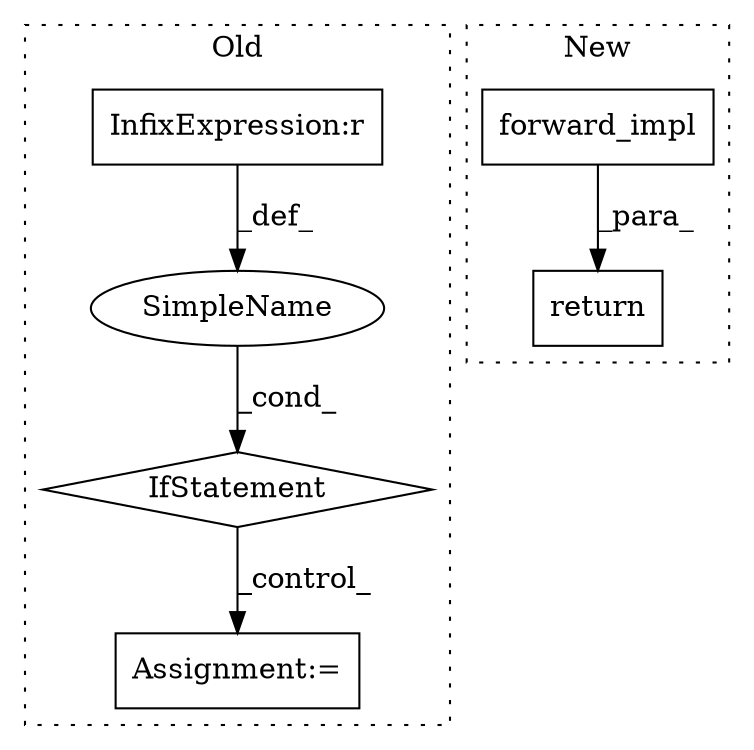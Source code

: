 digraph G {
subgraph cluster0 {
1 [label="IfStatement" a="25" s="11673,11695" l="4,2" shape="diamond"];
3 [label="SimpleName" a="42" s="" l="" shape="ellipse"];
4 [label="Assignment:=" a="7" s="11884" l="1" shape="box"];
5 [label="InfixExpression:r" a="27" s="11687" l="4" shape="box"];
label = "Old";
style="dotted";
}
subgraph cluster1 {
2 [label="forward_impl" a="32" s="9078,9136" l="13,1" shape="box"];
6 [label="return" a="41" s="9066" l="7" shape="box"];
label = "New";
style="dotted";
}
1 -> 4 [label="_control_"];
2 -> 6 [label="_para_"];
3 -> 1 [label="_cond_"];
5 -> 3 [label="_def_"];
}